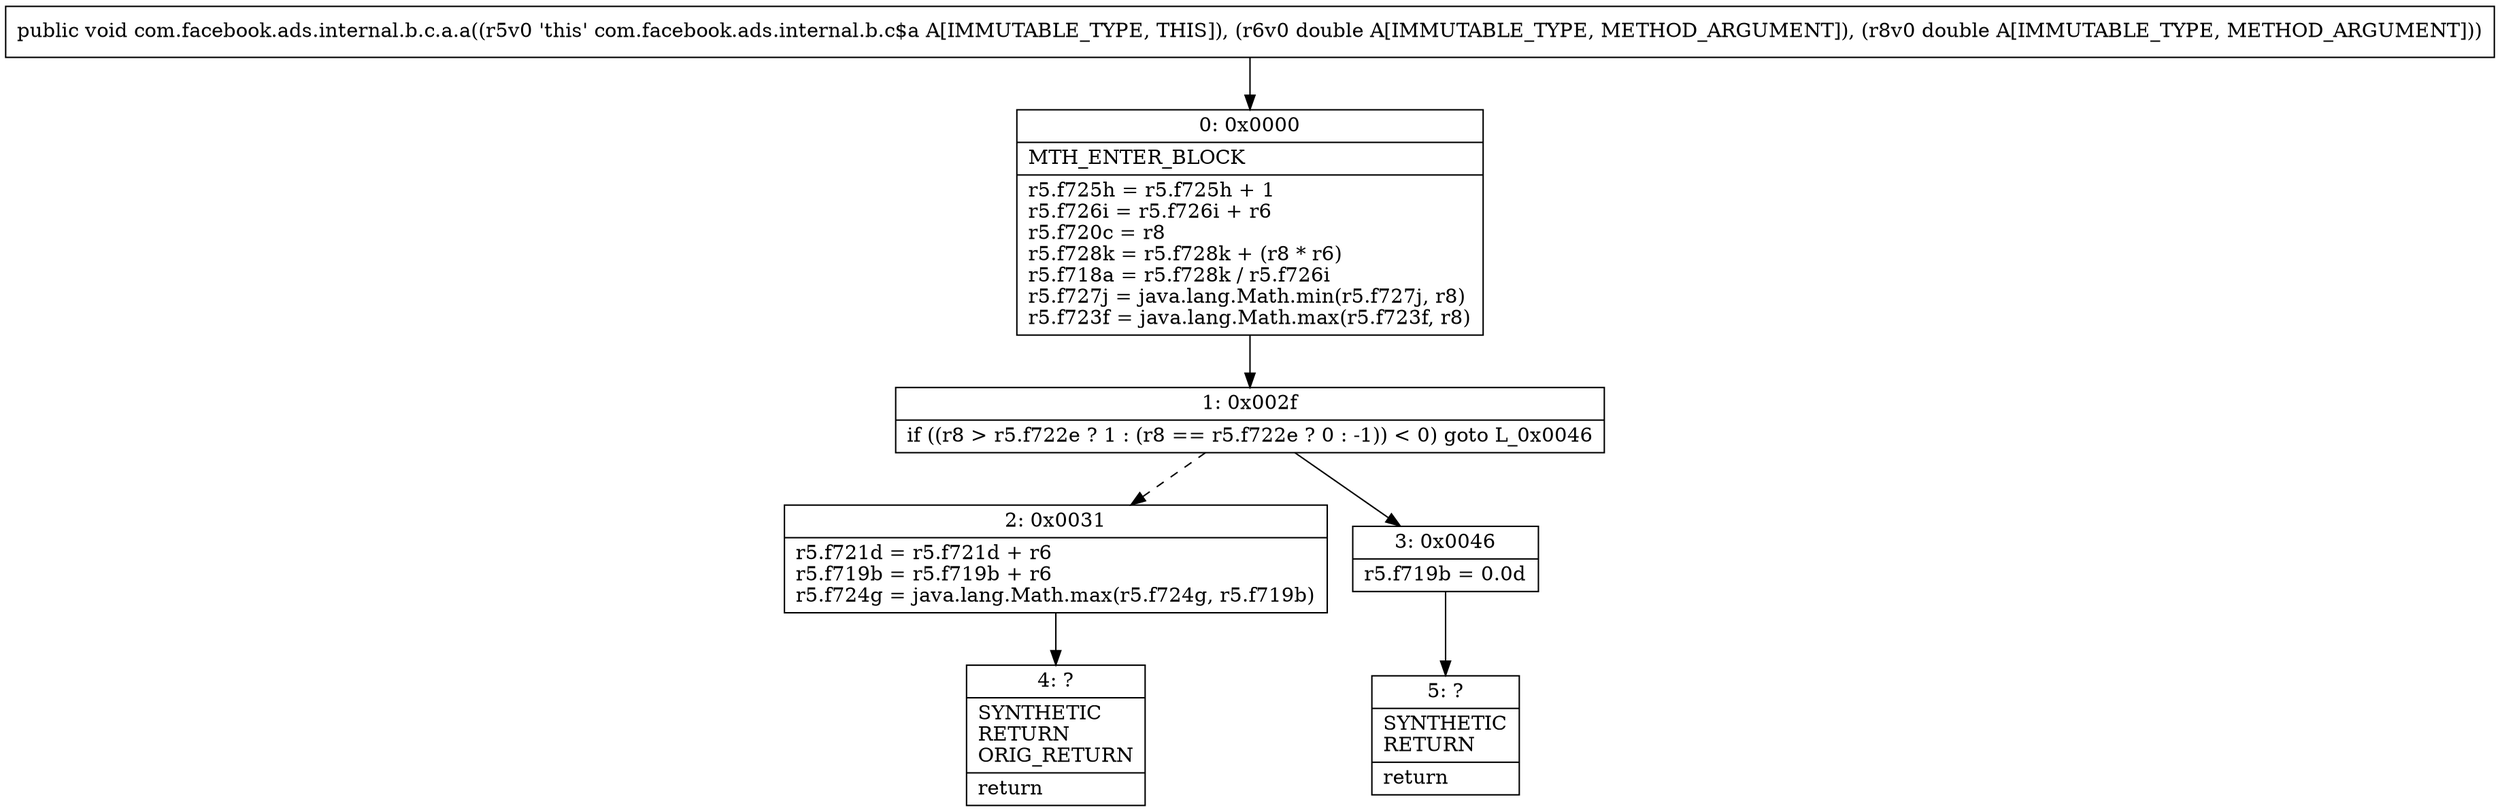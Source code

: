 digraph "CFG forcom.facebook.ads.internal.b.c.a.a(DD)V" {
Node_0 [shape=record,label="{0\:\ 0x0000|MTH_ENTER_BLOCK\l|r5.f725h = r5.f725h + 1\lr5.f726i = r5.f726i + r6\lr5.f720c = r8\lr5.f728k = r5.f728k + (r8 * r6)\lr5.f718a = r5.f728k \/ r5.f726i\lr5.f727j = java.lang.Math.min(r5.f727j, r8)\lr5.f723f = java.lang.Math.max(r5.f723f, r8)\l}"];
Node_1 [shape=record,label="{1\:\ 0x002f|if ((r8 \> r5.f722e ? 1 : (r8 == r5.f722e ? 0 : \-1)) \< 0) goto L_0x0046\l}"];
Node_2 [shape=record,label="{2\:\ 0x0031|r5.f721d = r5.f721d + r6\lr5.f719b = r5.f719b + r6\lr5.f724g = java.lang.Math.max(r5.f724g, r5.f719b)\l}"];
Node_3 [shape=record,label="{3\:\ 0x0046|r5.f719b = 0.0d\l}"];
Node_4 [shape=record,label="{4\:\ ?|SYNTHETIC\lRETURN\lORIG_RETURN\l|return\l}"];
Node_5 [shape=record,label="{5\:\ ?|SYNTHETIC\lRETURN\l|return\l}"];
MethodNode[shape=record,label="{public void com.facebook.ads.internal.b.c.a.a((r5v0 'this' com.facebook.ads.internal.b.c$a A[IMMUTABLE_TYPE, THIS]), (r6v0 double A[IMMUTABLE_TYPE, METHOD_ARGUMENT]), (r8v0 double A[IMMUTABLE_TYPE, METHOD_ARGUMENT])) }"];
MethodNode -> Node_0;
Node_0 -> Node_1;
Node_1 -> Node_2[style=dashed];
Node_1 -> Node_3;
Node_2 -> Node_4;
Node_3 -> Node_5;
}

